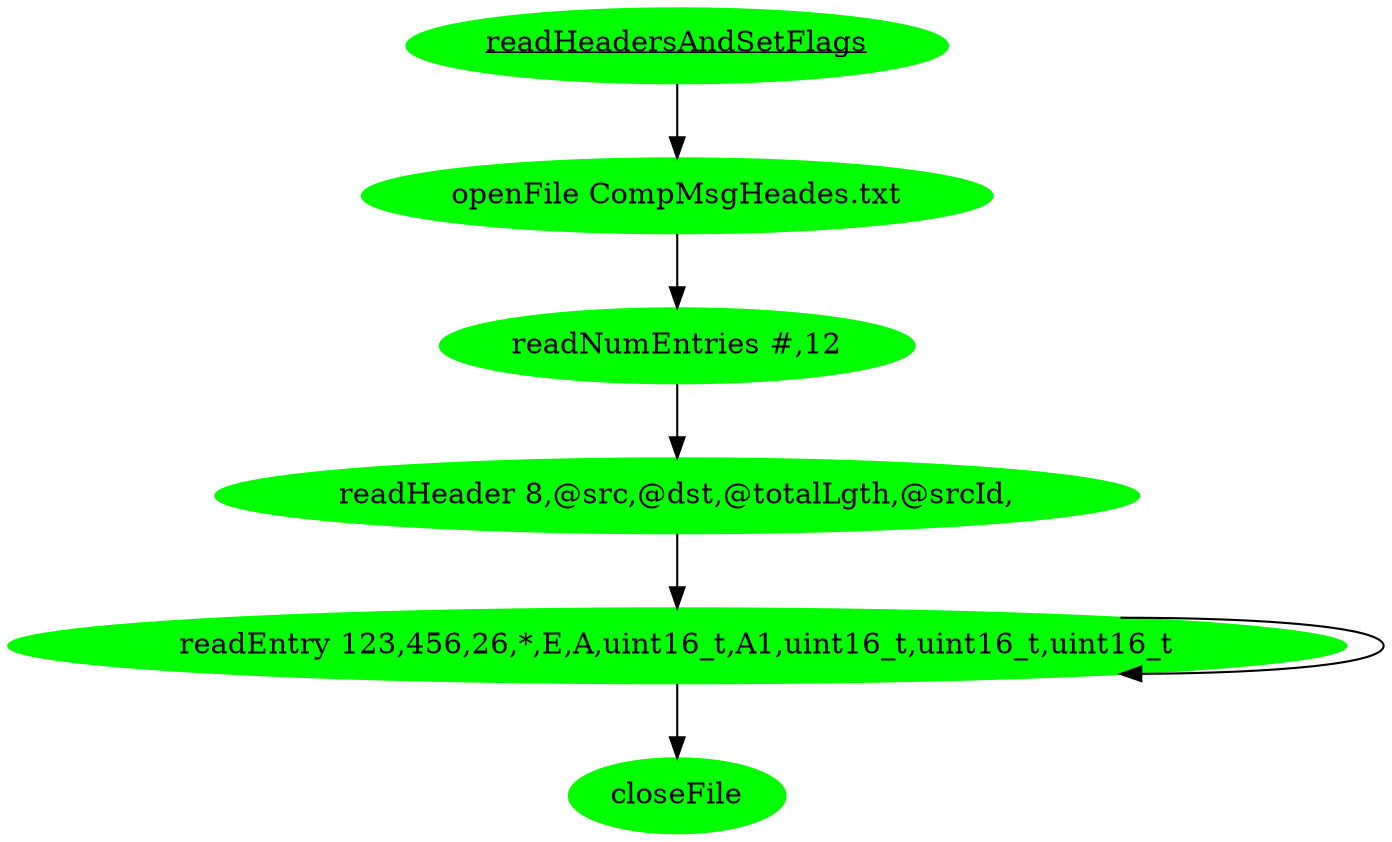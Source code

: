 digraph G25 {
  readHeadersAndSetFlags[label=<<u>readHeadersAndSetFlags</u>>, style="filled", color="green", URL="\ref readHeadersAndSetFlags"];
  openFile[label=<openFile CompMsgHeades.txt>, style="filled", color="green"];
  readHeadersAndSetFlags -> openFile;
  readNumEntries[label=<readNumEntries #,12>, style="filled", color="green"];
  openFile -> readNumEntries;
  readHeader[label=<readHeader 8,@src,@dst,@totalLgth,@srcId,>, style="filled", color="green"];
  readNumEntries -> readHeader;
  readEntry[label=<readEntry 123,456,26,*,E,A,uint16_t,A1,uint16_t,uint16_t,uint16_t>, style="filled", color="green"];
  readHeader -> readEntry;
  readEntry -> readEntry;
  closeFile[style="filled", color="green"];
  readEntry -> closeFile
}
